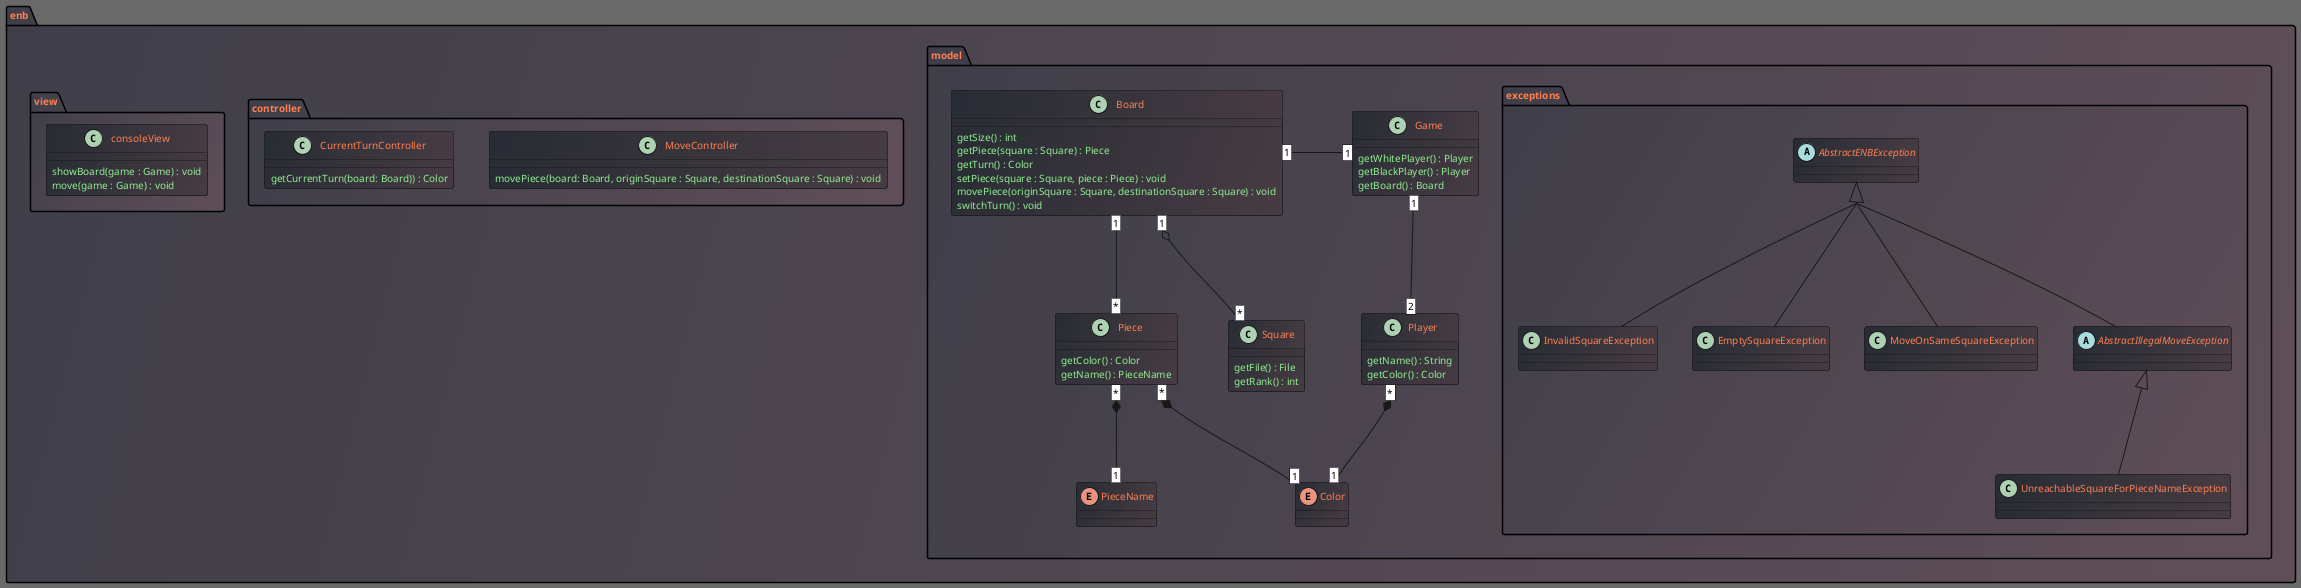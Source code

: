 @startuml
skinparam defaultFontSize 10
skinparam BackgroundColor DimGray
skinparam ClassAttributeFontColor LightGreen
skinparam PackageFontColor coral
skinparam ClassFontColor coral
skinparam package {
BackgroundColor #403F49/#604F59
}
skinparam class {
BackgroundColor #282C34/#483C44
}


package enb {
    package model {
        class Board
        class Game
        class Player
        class Square
        enum Color
        enum PieceName
        class Piece
        package exceptions {
            skinparam groupInheritance 3
            abstract class AbstractENBException
            class InvalidSquareException
            class EmptySquareException
            class MoveOnSameSquareException
            abstract class AbstractIllegalMoveException
            class UnreachableSquareForPieceNameException

            AbstractENBException <|-- InvalidSquareException
            AbstractENBException <|-- EmptySquareException
            AbstractENBException <|-- MoveOnSameSquareException
            AbstractENBException <|-- AbstractIllegalMoveException
            AbstractIllegalMoveException <|-- UnreachableSquareForPieceNameException
        }
    }

    Piece [*] *-- [1] Color
    Player [*] *-- [1] Color
    Board [1] o-- [*] Square
    Game [1] -left- [1] Board
    Game [1] -- [2] Player
    Board [1] -- [*] Piece
    Piece [*] *-- [1] PieceName

    package model {
        class Square {
            getFile() : File
            getRank() : int
        }

        class Board {
            getSize() : int
            getPiece(square : Square) : Piece
            getTurn() : Color
            setPiece(square : Square, piece : Piece) : void
            movePiece(originSquare : Square, destinationSquare : Square) : void
            switchTurn() : void
        }

        class Player {
            getName() : String
            getColor() : Color
        }

        class Piece {
            getColor() : Color
            getName() : PieceName
        }

        class Game {
            getWhitePlayer() : Player
            getBlackPlayer() : Player
            getBoard() : Board
        }
    }

    package controller {
        class MoveController
        class CurrentTurnController

        class MoveController{
            movePiece(board: Board, originSquare : Square, destinationSquare : Square) : void
        }

        class CurrentTurnController {
            getCurrentTurn(board: Board)) : Color
        }
    }

    package view {
        class consoleView {
            showBoard(game : Game) : void
            move(game : Game) : void
        }
    }
}
@enduml